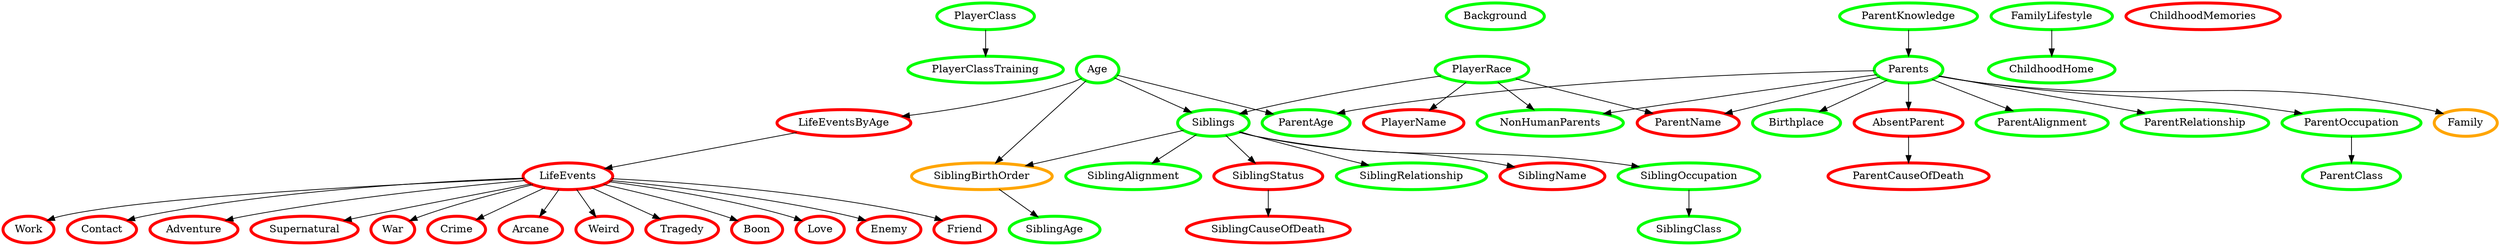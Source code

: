 strict digraph flow {
    PlayerClass [color=green, penwidth=4];
    Background [color=green, penwidth=4];
    ParentKnowledge [color=green, penwidth=4];
    FamilyLifestyle [color=green, penwidth=4];
    ChildhoodMemories [color=red, penwidth=4];

    PlayerClassTraining [color=green, penwidth=4];
    Age [color=green, penwidth=4];
    PlayerName [color=red, penwidth=4];
    PlayerRace [color=green, penwidth=4];
    Parents [color=green, penwidth=4];
    ChildhoodHome [color=green, penwidth=4];

    LifeEventsByAge [color=red, penwidth=4];
    Siblings [color=green, penwidth=4];
    ParentAge [color=green, penwidth=4];
    NonHumanParents [color=green, penwidth=4];
    ParentOccupation [color=green, penwidth=4];
    ParentName [color=red, penwidth=4];
    Family [color=orange, penwidth=4];
    Birthplace [color=green, penwidth=4];
    AbsentParent [color=red, penwidth=4];
    ParentAlignment [color=green, penwidth=4];
    ParentRelationship [color=green, penwidth=4];

    LifeEvents [color=red, penwidth=4];
    SiblingBirthOrder [color=orange, penwidth=4];
    SiblingRelationship [color=green, penwidth=4];
    SiblingName [color=red, penwidth=4];
    SiblingOccupation [color=green, penwidth=4];
    SiblingAlignment [color=green, penwidth=4];
    SiblingStatus [color=red, penwidth=4];
    ParentClass [color=green, penwidth=4];
    ParentCauseOfDeath [color=red, penwidth=4];

    Tragedy [color=red, penwidth=4];
    Boon [color=red, penwidth=4];
    Love [color=red, penwidth=4];
    Enemy [color=red, penwidth=4];
    Friend [color=red, penwidth=4];
    Work [color=red, penwidth=4];
    Contact [color=red, penwidth=4];
    Adventure [color=red, penwidth=4];
    Supernatural [color=red, penwidth=4];
    War [color=red, penwidth=4];
    Crime [color=red, penwidth=4];
    Arcane [color=red, penwidth=4];
    Weird [color=red, penwidth=4];
    SiblingAge [color=green, penwidth=4];
    SiblingClass [color=green, penwidth=4];
    SiblingCauseOfDeath [color=red, penwidth=4];

    PlayerClass -> PlayerClassTraining;
    Background;
    Age -> { LifeEventsByAge SiblingBirthOrder Siblings ParentAge};
    PlayerRace -> { PlayerName Siblings NonHumanParents ParentName};
    ParentKnowledge -> Parents;
    FamilyLifestyle -> ChildhoodHome;
    ChildhoodMemories;
    Siblings -> { SiblingBirthOrder SiblingRelationship SiblingName SiblingOccupation SiblingAlignment SiblingStatus };
    Parents -> { ParentAge NonHumanParents ParentOccupation ParentName Family Birthplace AbsentParent ParentAlignment ParentRelationship};
    LifeEventsByAge -> LifeEvents;
    SiblingBirthOrder -> SiblingAge;
    LifeEvents -> { Tragedy Boon Love Enemy Friend Work Contact Adventure Supernatural War Crime Arcane Weird };
    SiblingOccupation -> SiblingClass;
    SiblingStatus -> SiblingCauseOfDeath;
    AbsentParent -> ParentCauseOfDeath;
    ParentOccupation -> ParentClass;
}